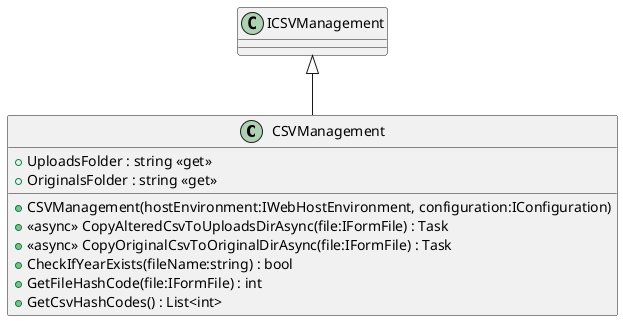 @startuml
class CSVManagement {
    + UploadsFolder : string <<get>>
    + OriginalsFolder : string <<get>>
    + CSVManagement(hostEnvironment:IWebHostEnvironment, configuration:IConfiguration)
    + <<async>> CopyAlteredCsvToUploadsDirAsync(file:IFormFile) : Task
    + <<async>> CopyOriginalCsvToOriginalDirAsync(file:IFormFile) : Task
    + CheckIfYearExists(fileName:string) : bool
    + GetFileHashCode(file:IFormFile) : int
    + GetCsvHashCodes() : List<int>
}
ICSVManagement <|-- CSVManagement
@enduml
